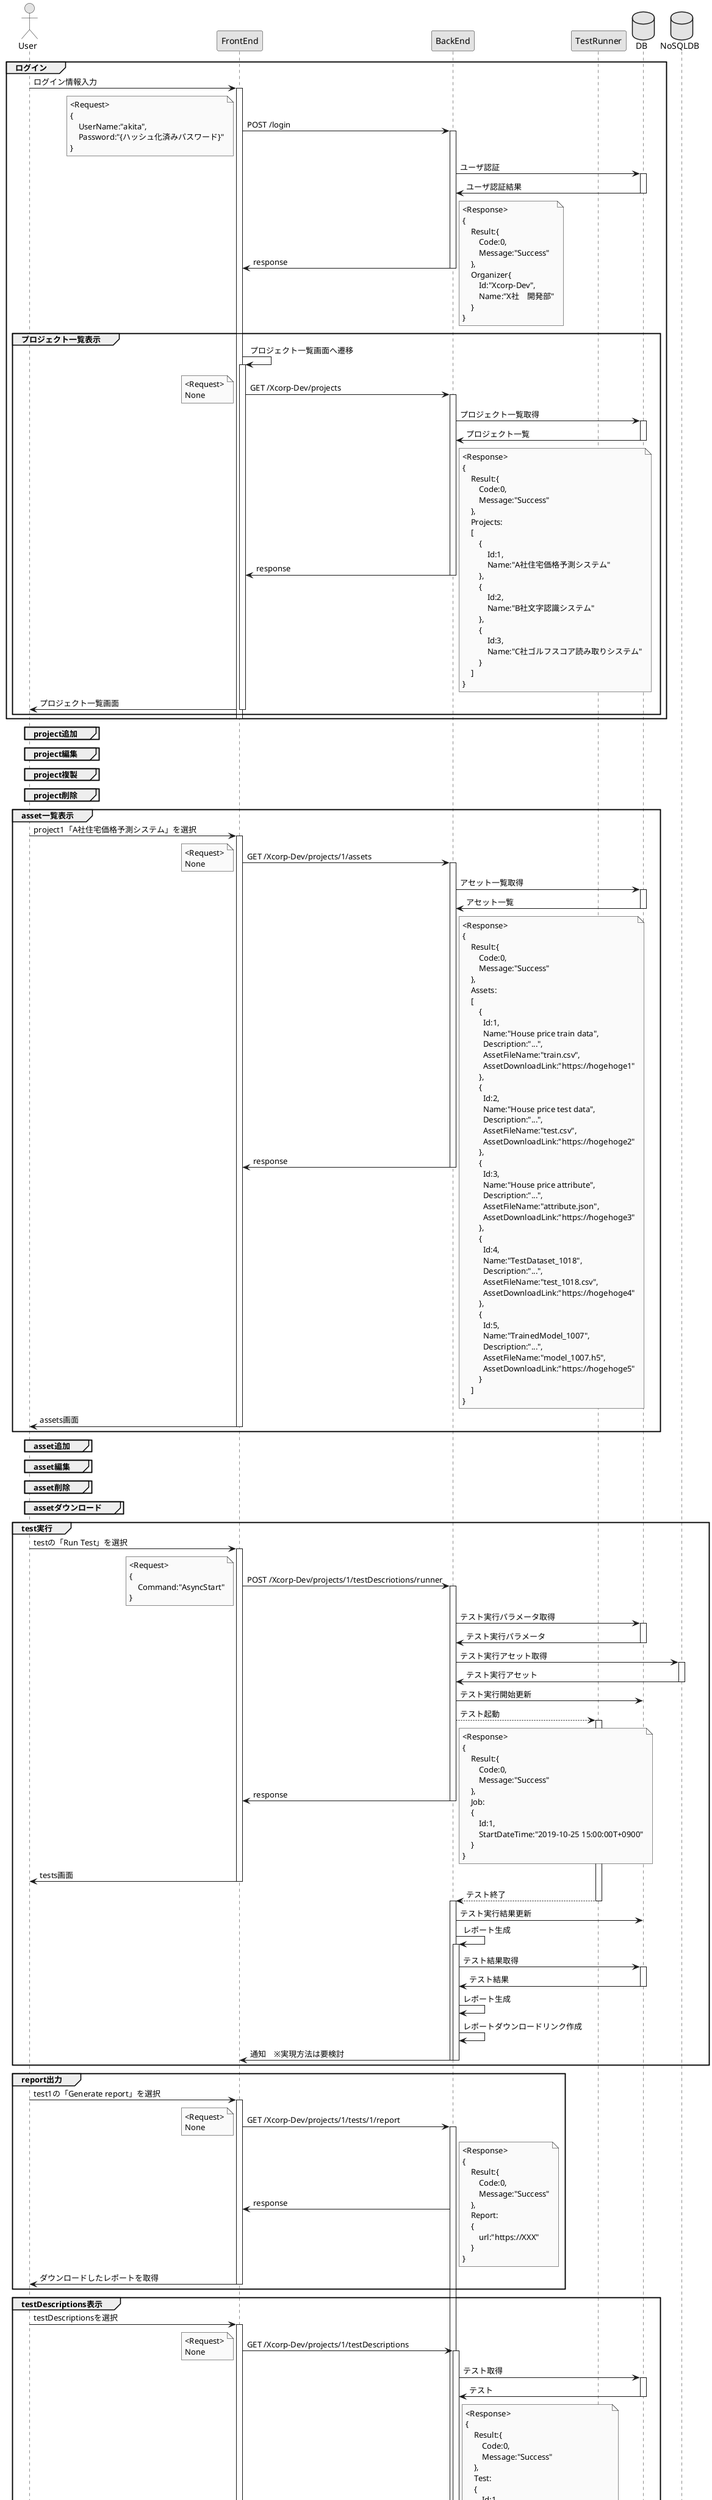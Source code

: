 ﻿@startuml TF2_Testbed

skinparam monochrome true

hide footbox

actor User
participant FrontEnd
participant BackEnd
participant TestRunner
database DB
database NoSQLDB

group ログイン

    User -> FrontEnd : ログイン情報入力
    activate FrontEnd

    FrontEnd -> BackEnd : POST /login
    activate BackEnd
    note left
      <Request>
      {
          UserName:"akita",
          Password:"{ハッシュ化済みパスワード}"
      }
    end note

    BackEnd -> DB : ユーザ認証
    activate DB
    BackEnd <- DB : ユーザ認証結果
    deactivate DB

    FrontEnd <- BackEnd : response
    note right
      <Response>
      {
          Result:{
              Code:0,
              Message:"Success"
          },
          Organizer{
              Id:"Xcorp-Dev",
              Name:"X社　開発部"
          }
      }
    end note
    deactivate BackEnd

    group プロジェクト一覧表示
        FrontEnd -> FrontEnd : プロジェクト一覧画面へ遷移
        activate FrontEnd
            FrontEnd -> BackEnd : GET /Xcorp-Dev/projects
            activate BackEnd
            note left
            <Request>
            None
            end note

            BackEnd -> DB : プロジェクト一覧取得
            activate DB
            BackEnd <- DB : プロジェクト一覧
            deactivate DB

            FrontEnd <- BackEnd : response
            note right
            <Response>
            {
                Result:{
                    Code:0,
                    Message:"Success"
                },
                Projects:
                [
                    {
                        Id:1,
                        Name:"A社住宅価格予測システム"
                    },
                    {
                        Id:2,
                        Name:"B社文字認識システム"
                    },
                    {
                        Id:3,
                        Name:"C社ゴルフスコア読み取りシステム"
                    }
                ]
            }
            end note
            deactivate BackEnd
        User <- FrontEnd : プロジェクト一覧画面
        deactivate FrontEnd
    end

    deactivate FrontEnd
end

group project追加
end

group project編集
end

group project複製
end

group project削除
end

group asset一覧表示

    User -> FrontEnd : project1「A社住宅価格予測システム」を選択
    activate FrontEnd

    FrontEnd -> BackEnd : GET /Xcorp-Dev/projects/1/assets
    activate BackEnd
    note left
      <Request>
      None
    end note

    BackEnd -> DB : アセット一覧取得
    activate DB
    BackEnd <- DB : アセット一覧
    deactivate DB

    FrontEnd <- BackEnd : response
    note right
      <Response>
      {
          Result:{
              Code:0,
              Message:"Success"
          },
          Assets:
          [
              {
                Id:1,
                Name:"House price train data",
                Description:"...",
                AssetFileName:"train.csv",
                AssetDownloadLink:"https://hogehoge1"
              },
              {
                Id:2,
                Name:"House price test data",
                Description:"...",
                AssetFileName:"test.csv",
                AssetDownloadLink:"https://hogehoge2"
              },
              {
                Id:3,
                Name:"House price attribute",
                Description:"...",
                AssetFileName:"attribute.json",
                AssetDownloadLink:"https://hogehoge3"
              },
              {
                Id:4,
                Name:"TestDataset_1018",
                Description:"...",
                AssetFileName:"test_1018.csv",
                AssetDownloadLink:"https://hogehoge4"
              },
              {
                Id:5,
                Name:"TrainedModel_1007",
                Description:"...",
                AssetFileName:"model_1007.h5",
                AssetDownloadLink:"https://hogehoge5"
              }
          ]
      }
    end note
    deactivate BackEnd

    User <- FrontEnd : assets画面
    deactivate FrontEnd
end

group asset追加
end

group asset編集
end

group asset削除
end

group assetダウンロード
end

/' 10/25 FB ここから
group test一覧表示
    User -> FrontEnd : project1「A社住宅価格予測システム」のtestタブを選択
    activate FrontEnd

    FrontEnd -> BackEnd : GET /Xcorp-Dev/projects/1/tests
    activate BackEnd
    note left
      <Request>
      None
    end note

    BackEnd -> DB : テスト一覧取得
    activate DB
    BackEnd <- DB : テスト一覧
    deactivate DB

    FrontEnd <- BackEnd : response
    note right
      <Response>
      {
          Result:{
              Code:0,
              Message:"Success"
          },
          Tests:
          [
              {
                Id:1,
                Name:"1018_Model_Boston",
                Status:"Complete",
                Result:"OK 2 / NG 1"
              },
              {
                Id:2,
                Name:"1018_Model_NewYork",
                Status:"Complete",
                Result:"OK 5 / NG 0"
              }
          ]
      }
    end note
    deactivate BackEnd

    User <- FrontEnd : test一覧画面
    deactivate FrontEnd
end

group test追加
    User -> FrontEnd : testタブの追加を選択
    activate FrontEnd

    group テンプレートにするリファレンス一覧を取得
        FrontEnd -> BackEnd : GET /Xcorp-Dev/references
        activate BackEnd
        note left
        <Request>
        None
        end note
        BackEnd -> DB : リファレンス一覧取得
        activate DB
        BackEnd <- DB : リファレンス一覧
        deactivate DB
        FrontEnd <- BackEnd : response
        note right
        <Response>
        {
            Result:{
                Code:0,
                Message:"Success"
            },
            References:
            [
                {
                    Id:1,
                    Name:"BasicRegressor"
                }
            ]
        }
        end note
        deactivate BackEnd
    end group

    User <- FrontEnd : test編集画面

    User -> FrontEnd : 画面で作成情報を入力

    FrontEnd -> BackEnd : POST /Xcorp-Dev/projects/1/tests
    activate BackEnd
    note left
      <Request>
      {
          Name:"1018_Model_LosAngeles",
          ReferenceId:1
      }
    end note

    BackEnd -> DB : テスト追加

    FrontEnd <- BackEnd : response
    note right
      <Response>
      {
          Result:{
              Code:0,
              Message:"Success"
          }
      }
    end note
    deactivate BackEnd

    User <- FrontEnd : tests画面
    deactivate FrontEnd

end

group test編集
end

group test複製
end

group test削除
end

10/25 FB　ここまで　'/

group test実行
    User -> FrontEnd : testの「Run Test」を選択
    activate FrontEnd

    FrontEnd -> BackEnd : POST /Xcorp-Dev/projects/1/testDescriotions/runner
    activate BackEnd
    note left
      <Request>
      {
          Command:"AsyncStart"
      }
    end note

    BackEnd -> DB : テスト実行パラメータ取得
    activate DB
    BackEnd <- DB : テスト実行パラメータ
    deactivate DB

    BackEnd -> NoSQLDB : テスト実行アセット取得
    activate NoSQLDB
    BackEnd <- NoSQLDB : テスト実行アセット
    deactivate NoSQLDB

    BackEnd -> DB : テスト実行開始更新

    BackEnd --> TestRunner : テスト起動
    activate TestRunner

    FrontEnd <- BackEnd : response
    note right
      <Response>
      {
          Result:{
              Code:0,
              Message:"Success"
          },
          Job:
          {
              Id:1,
              StartDateTime:"2019-10-25 15:00:00T+0900"
          }
      }
    end note
    deactivate BackEnd

    User <- FrontEnd : tests画面
    deactivate FrontEnd

    BackEnd <-- TestRunner : テスト終了
    deactivate TestRunner
    
    activate BackEnd
        BackEnd -> DB : テスト実行結果更新
        BackEnd -> BackEnd : レポート生成
        activate BackEnd
            BackEnd -> DB : テスト結果取得
            activate DB
            BackEnd <- DB : テスト結果
            deactivate DB

            BackEnd -> BackEnd : レポート生成
            BackEnd -> BackEnd : レポートダウンロードリンク作成
            FrontEnd <- BackEnd : 通知　※実現方法は要検討
        deactivate BackEnd
    deactivate BackEnd

end

group report出力
    User -> FrontEnd : test1の「Generate report」を選択
    activate FrontEnd

    FrontEnd -> BackEnd : GET /Xcorp-Dev/projects/1/tests/1/report
    activate BackEnd
    note left
      <Request>
      None
    end note

    FrontEnd <- BackEnd : response
    note right
      <Response>
      {
          Result:{
              Code:0,
              Message:"Success"
          },
          Report:
          {
              url:"https://XXX"
          }
      }
    end note

    User <- FrontEnd : ダウンロードしたレポートを取得
    deactivate FrontEnd
end

group testDescriptions表示
    User -> FrontEnd : testDescriptionsを選択
    activate FrontEnd

    FrontEnd -> BackEnd : GET /Xcorp-Dev/projects/1/testDescriptions
    activate BackEnd
    note left
      <Request>
      None
    end note

    BackEnd -> DB : テスト取得
    activate DB
    BackEnd <- DB : テスト
    deactivate DB

    FrontEnd <- BackEnd : response
    note right
      <Response>
      {
          Result:{
              Code:0,
              Message:"Success"
          },
          Test:
          {
              Id:1,
              Status:"Complete",
              Result:"OK 2 / NG 1",
              TestDescriptions:
              [
                  {
                      Id:1,
                      Name:"NeuronCoverage",
                      Result:"OK"
                  },
                  {
                      Id:2,
                      Name:"MetamorphicTesting",
                      Result:"OK"
                  },
                  {
                      Id:3,
                      Name:"AttributeCoverage",
                      Result:"NG"
                  }
              ]
          }
      }
    end note
    deactivate BackEnd

    User <- FrontEnd : testDescriptions画面
    deactivate FrontEnd
end

group testDescription表示
    User -> FrontEnd : description1「NeuronCoverage」を選択
    activate FrontEnd

    FrontEnd -> BackEnd : GET /Xcorp-Dev/projects/1/testDescriptions/1
    activate BackEnd
    note left
      <Request>
      None
    end note

    BackEnd -> DB : テストデスクリプション詳細取得
    activate DB
    BackEnd <- DB : テストデスクリプション詳細
    deactivate DB

    FrontEnd <- BackEnd : response
    note right
      <Response>
      {
          Result:{
              Code:0,
              Message:"Success"
          },
          TestDescriptionDetail:
          {
              Id:1,
              Name:"NeuronCoverage",
              Measurment:
              {
                  id:1,
                  Name:"Coverage of activated neurons",
                  Operands:
                  [
                      {
                        Id:1
                        Name:"GoalCoverage",
                        Value:80,
                        Unit:"%"
                      }
                  ]
              },
              TargetAssets:
              [
                  {
                      Id:4,
                      Name:"TestDataset_1018"
                  },
                  {
                      Id:5,
                      Name:"TrainedModel_1007"
                  },
              ],
              TestRunner:
              {
                id:1,
                Name:"neuron_coverage_v3.py",
                Params:[
                    {
                        Id:1,
                        Name:"Threshold",
                        Value:0.5
                    },
                    {
                        Id:2,
                        Name:"Lower Limit",
                        Value:0.3
                    },
                    {
                        Id:3,
                        Name:"Upper Limit",
                        Value:1.0
                    }
                ]
              },
              Result:
              {
                  Summary:"OK",
                  Detail:"Current Coverage 85%",
                  Graph:"http://XXX"
              }
          }
      }
    end note
    deactivate BackEnd

    User <- FrontEnd : testDescription画面
    deactivate FrontEnd
end

group testDescription追加
    User -> FrontEnd : testDescription追加を選択
    activate FrontEnd

    group QualityMeasurement取得
        FrontEnd -> BackEnd : GET /Xcorp-Dev/QualityMeasurements
        activate BackEnd
        note left
        <Request>
        None
        end note

        BackEnd -> DB : QualityMeasurement一覧取得
        activate DB
        BackEnd <- DB : QualityMeasurement一覧
        deactivate DB

        FrontEnd <- BackEnd : response
        note right
        <Response>
        {
            Result:{
                Code:0,
                Message:"Success"
            },
            QualityMeasurements:
            [
                {
                    Id:1,
                    Name:"Coverage of activated neurons",
                    Oprerands:
                    [
                        {
                            Id:1,
                            Name:"GoalCoverage",
                            Type:"Integer",
                            Unit:"%"
                        }
                    ],
                    TaegetAssets:
                    [
                        {
                            Id:1,
                            Name:"TrainedModel"
                        },
                        {
                            Id:2,
                            Name:"CoverageTestData"
                        }
                    ],
                    RunnableTestRunner:
                    {
                        Type:"NeuronCoverage"
                    }
                }
            ]
        }
        end note
        deactivate BackEnd
    end group
    
    group TestRunner取得
        FrontEnd -> BackEnd : GET /Xcorp-Dev/testRunners
        activate BackEnd
        note left
        <Request>
        None
        end note

        BackEnd -> DB : TestRunner一覧取得
        activate DB
        BackEnd <- DB : TestRunner一覧
        deactivate DB

        FrontEnd <- BackEnd : response
        note right
        <Response>
        {
            Result:{
                Code:0,
                Message:"Success"
            },
            TestRunners:
            [
                {
                    Id:1,
                    Type:"NeuronCoverage",
                    Name:"neuron_coverage_v3.py",
                    Params:[
                        {
                            Id:1,
                            Name:"Threshold",
                            Type:"Float"
                        },
                        {
                            Id:2,
                            Name:"Lower Limit",
                            Type:"Float"
                        },
                        {
                            Id:3,
                            Name:"Upper Limit",
                            Type:"Float"
                        }
                    ]
                },
                {
                    Id:2,
                    Type:"NeuronCoverage",
                    Name:"neuron_coverage_ex.py",
                    Params:[
                        {
                            Id:1,
                            Name:"Threshold",
                            Type:"Float"
                        },
                        {
                            Id:2,
                            Name:"Lower Limit",
                            Type:"Float"
                        },
                        {
                            Id:3,
                            Name:"Upper Limit",
                            Type:"Float"
                        }
                    ]
                }
            ]
        }
        end note
        deactivate BackEnd
    end group

    'asset一覧取得'
    FrontEnd -> BackEnd : GET /Xcorp-Dev/projects/1/assets
    activate BackEnd
    FrontEnd <- BackEnd : response
    deactivate BackEnd
    note right
      アセット一覧取得：中略
    end note

    User <- FrontEnd : testDescription編集画面

    User -> FrontEnd : testDescription入力

    FrontEnd -> BackEnd : POST /Xcorp-Dev/projects/1/testDescriptions
    activate BackEnd
    note left
      <Request>
      {
          Name:"Neuron Coverage",
          QualityMeasurement:
          {
              Id:1,
              Operands:
              [
                  {
                      Id:1,
                      Value:60
                  }
              ],
              TargetAssets:
              [
                  {
                      Id:1,
                      AssetId:5
                  },
                  {
                      Id:2,
                      AssetId:4
                  }
              ]
          },
          TestRunner:
          {
            Id:1,
            Params:[
                {
                    Id:1,
                    Value:0.5
                },
                {
                    Id:2,
                    Value:0.3
                },
                {
                    Id:3,
                    Value:1.0
                }
            ]
          }
      }
    end note

    BackEnd -> DB : テストデスクリプション追加

    FrontEnd <- BackEnd : response
    note right
      <Response>
      {
          Result:{
              Code:0,
              Message:"Success"
          }
      }
    end note
    deactivate BackEnd

    User <- FrontEnd : testDescription画面
    deactivate FrontEnd
end

group testDescription編集
    User -> FrontEnd : description1「NeuronCoverage」のEditボタンを選択
    activate FrontEnd

    FrontEnd -> BackEnd : GET /Xcorp-Dev/projects/1/testDescriptions/1
    activate BackEnd
    note left
      <Request>
      None
    end note

    BackEnd -> DB : テストデスクリプション詳細取得
    activate DB
    BackEnd <- DB : テストデスクリプション詳細
    deactivate DB

    FrontEnd <- BackEnd : response
    note right
      <Response>
      {
          Result:{
              Code:0,
              Message:"Success"
          },
          TestDescriptionDetail:
          {
              Id:1,
              Name:"NeuronCoverage",
              Measurment:
              {
                  id:1,
                  Name:"Coverage of activated neurons",
                  Operands:
                  [
                      {
                        Id:1
                        Name:"GoalCoverage",
                        Value:80,
                        Unit:"%"
                      }
                  ]
              },
              TargetAssets:
              [
                  {
                      Id:4,
                      Name:"TestDataset_1018"
                  },
                  {
                      Id:5,
                      Name:"TrainedModel_1007"
                  },
              ],
              TestRunner:
              {
                id:1,
                Name:"neuron_coverage_v3.py",
                Params:[
                    {
                        Id:1,
                        Name:"Threshold",
                        Value:0.5
                    },
                    {
                        Id:2,
                        Name:"Lower Limit",
                        Value:0.3
                    },
                    {
                        Id:3,
                        Name:"Upper Limit",
                        Value:1.0
                    }
                ]
              },
              Result:
              {
                  Summary:"OK",
                  Detail:"Current Coverage 85%",
                  Graph:"http://XXX"
              }
          }
      }
    end note
    deactivate BackEnd

    User <- FrontEnd : testDescriptionEdit画面
    deactivate User

    User -> FrontEnd : testDescriptionを登録

    FrontEnd -> BackEnd  : POST /Xcorp-Dev/projects/1/testDescriptionsEdit/1
    deactivate BackEnd
    note left
      <Request>
      {
          TestDescriptionDetail:
          {
              Id:1,
              Name:"NeuronCoverage",
              Measurment:
              {
                  id:1,
                  Name:"Coverage of activated neurons",
                  Operands:
                  [
                      {
                        Id:1
                        Name:"GoalCoverage",
                        Value:80,
                        Unit:"%"
                      }
                  ]
              },
              TargetAssets:
              [
                  {
                      Id:4,
                      Name:"TestDataset_1018"
                  },
                  {
                      Id:5,
                      Name:"TrainedModel_1007"
                  },
              ],
              TestRunner:
              {
                id:1,
                Name:"neuron_coverage_v4.py",
                Params:[
                    {
                        Id:1,
                        Name:"Threshold",
                        Value:0.8
                    },
                    {
                        Id:2,
                        Name:"Lower Limit",
                        Value:0.4
                    },
                    {
                        Id:3,
                        Name:"Upper Limit",
                        Value:1.0
                    }
                ]
              }
          }
      }
    end note
    BackEnd -> DB : testDescriptionを登録
    deactivate DB

    BackEnd <- DB : Response
    deactivate BackEnd

    FrontEnd <- BackEnd : Response
    deactivate FrontEnd
    note right
      <Response>
      {
          Result:{
              Code:0,
              Message:"Success"
          }
      }
    end note
    User <- FrontEnd : testDescription画面
    deactivate User

end

group testDescription複製
end

group testDescription削除
end

group testRunner追加
end

@enduml